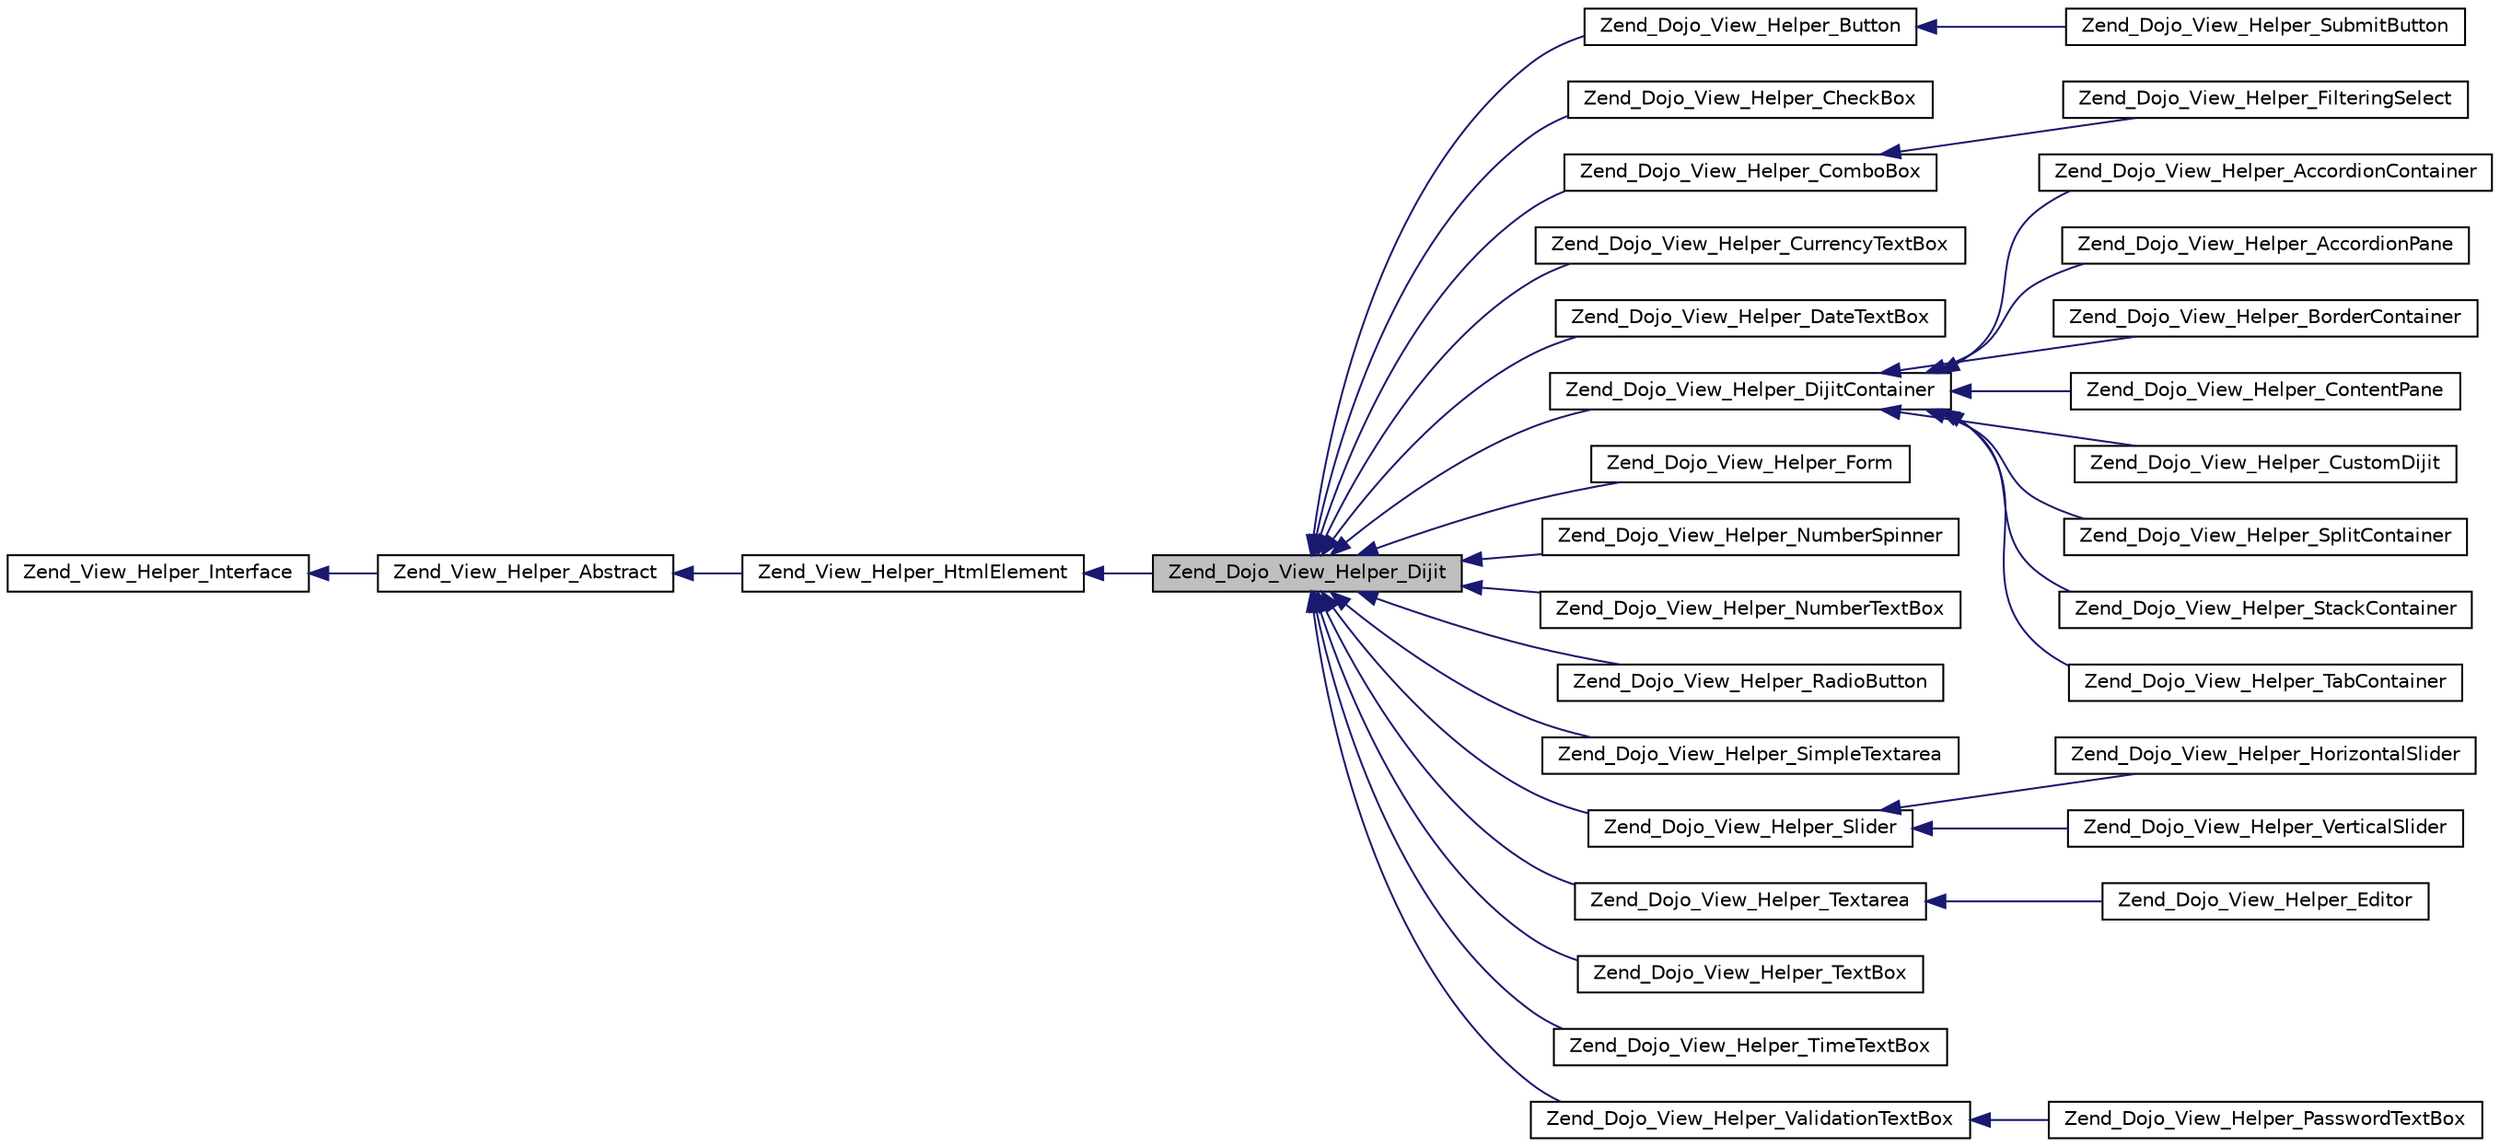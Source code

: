 digraph G
{
  edge [fontname="Helvetica",fontsize="10",labelfontname="Helvetica",labelfontsize="10"];
  node [fontname="Helvetica",fontsize="10",shape=record];
  rankdir="LR";
  Node1 [label="Zend_Dojo_View_Helper_Dijit",height=0.2,width=0.4,color="black", fillcolor="grey75", style="filled" fontcolor="black"];
  Node2 -> Node1 [dir="back",color="midnightblue",fontsize="10",style="solid",fontname="Helvetica"];
  Node2 [label="Zend_View_Helper_HtmlElement",height=0.2,width=0.4,color="black", fillcolor="white", style="filled",URL="$class_zend___view___helper___html_element.html"];
  Node3 -> Node2 [dir="back",color="midnightblue",fontsize="10",style="solid",fontname="Helvetica"];
  Node3 [label="Zend_View_Helper_Abstract",height=0.2,width=0.4,color="black", fillcolor="white", style="filled",URL="$class_zend___view___helper___abstract.html"];
  Node4 -> Node3 [dir="back",color="midnightblue",fontsize="10",style="solid",fontname="Helvetica"];
  Node4 [label="Zend_View_Helper_Interface",height=0.2,width=0.4,color="black", fillcolor="white", style="filled",URL="$interface_zend___view___helper___interface.html"];
  Node1 -> Node5 [dir="back",color="midnightblue",fontsize="10",style="solid",fontname="Helvetica"];
  Node5 [label="Zend_Dojo_View_Helper_Button",height=0.2,width=0.4,color="black", fillcolor="white", style="filled",URL="$class_zend___dojo___view___helper___button.html"];
  Node5 -> Node6 [dir="back",color="midnightblue",fontsize="10",style="solid",fontname="Helvetica"];
  Node6 [label="Zend_Dojo_View_Helper_SubmitButton",height=0.2,width=0.4,color="black", fillcolor="white", style="filled",URL="$class_zend___dojo___view___helper___submit_button.html"];
  Node1 -> Node7 [dir="back",color="midnightblue",fontsize="10",style="solid",fontname="Helvetica"];
  Node7 [label="Zend_Dojo_View_Helper_CheckBox",height=0.2,width=0.4,color="black", fillcolor="white", style="filled",URL="$class_zend___dojo___view___helper___check_box.html"];
  Node1 -> Node8 [dir="back",color="midnightblue",fontsize="10",style="solid",fontname="Helvetica"];
  Node8 [label="Zend_Dojo_View_Helper_ComboBox",height=0.2,width=0.4,color="black", fillcolor="white", style="filled",URL="$class_zend___dojo___view___helper___combo_box.html"];
  Node8 -> Node9 [dir="back",color="midnightblue",fontsize="10",style="solid",fontname="Helvetica"];
  Node9 [label="Zend_Dojo_View_Helper_FilteringSelect",height=0.2,width=0.4,color="black", fillcolor="white", style="filled",URL="$class_zend___dojo___view___helper___filtering_select.html"];
  Node1 -> Node10 [dir="back",color="midnightblue",fontsize="10",style="solid",fontname="Helvetica"];
  Node10 [label="Zend_Dojo_View_Helper_CurrencyTextBox",height=0.2,width=0.4,color="black", fillcolor="white", style="filled",URL="$class_zend___dojo___view___helper___currency_text_box.html"];
  Node1 -> Node11 [dir="back",color="midnightblue",fontsize="10",style="solid",fontname="Helvetica"];
  Node11 [label="Zend_Dojo_View_Helper_DateTextBox",height=0.2,width=0.4,color="black", fillcolor="white", style="filled",URL="$class_zend___dojo___view___helper___date_text_box.html"];
  Node1 -> Node12 [dir="back",color="midnightblue",fontsize="10",style="solid",fontname="Helvetica"];
  Node12 [label="Zend_Dojo_View_Helper_DijitContainer",height=0.2,width=0.4,color="black", fillcolor="white", style="filled",URL="$class_zend___dojo___view___helper___dijit_container.html"];
  Node12 -> Node13 [dir="back",color="midnightblue",fontsize="10",style="solid",fontname="Helvetica"];
  Node13 [label="Zend_Dojo_View_Helper_AccordionContainer",height=0.2,width=0.4,color="black", fillcolor="white", style="filled",URL="$class_zend___dojo___view___helper___accordion_container.html"];
  Node12 -> Node14 [dir="back",color="midnightblue",fontsize="10",style="solid",fontname="Helvetica"];
  Node14 [label="Zend_Dojo_View_Helper_AccordionPane",height=0.2,width=0.4,color="black", fillcolor="white", style="filled",URL="$class_zend___dojo___view___helper___accordion_pane.html"];
  Node12 -> Node15 [dir="back",color="midnightblue",fontsize="10",style="solid",fontname="Helvetica"];
  Node15 [label="Zend_Dojo_View_Helper_BorderContainer",height=0.2,width=0.4,color="black", fillcolor="white", style="filled",URL="$class_zend___dojo___view___helper___border_container.html"];
  Node12 -> Node16 [dir="back",color="midnightblue",fontsize="10",style="solid",fontname="Helvetica"];
  Node16 [label="Zend_Dojo_View_Helper_ContentPane",height=0.2,width=0.4,color="black", fillcolor="white", style="filled",URL="$class_zend___dojo___view___helper___content_pane.html"];
  Node12 -> Node17 [dir="back",color="midnightblue",fontsize="10",style="solid",fontname="Helvetica"];
  Node17 [label="Zend_Dojo_View_Helper_CustomDijit",height=0.2,width=0.4,color="black", fillcolor="white", style="filled",URL="$class_zend___dojo___view___helper___custom_dijit.html"];
  Node12 -> Node18 [dir="back",color="midnightblue",fontsize="10",style="solid",fontname="Helvetica"];
  Node18 [label="Zend_Dojo_View_Helper_SplitContainer",height=0.2,width=0.4,color="black", fillcolor="white", style="filled",URL="$class_zend___dojo___view___helper___split_container.html"];
  Node12 -> Node19 [dir="back",color="midnightblue",fontsize="10",style="solid",fontname="Helvetica"];
  Node19 [label="Zend_Dojo_View_Helper_StackContainer",height=0.2,width=0.4,color="black", fillcolor="white", style="filled",URL="$class_zend___dojo___view___helper___stack_container.html"];
  Node12 -> Node20 [dir="back",color="midnightblue",fontsize="10",style="solid",fontname="Helvetica"];
  Node20 [label="Zend_Dojo_View_Helper_TabContainer",height=0.2,width=0.4,color="black", fillcolor="white", style="filled",URL="$class_zend___dojo___view___helper___tab_container.html"];
  Node1 -> Node21 [dir="back",color="midnightblue",fontsize="10",style="solid",fontname="Helvetica"];
  Node21 [label="Zend_Dojo_View_Helper_Form",height=0.2,width=0.4,color="black", fillcolor="white", style="filled",URL="$class_zend___dojo___view___helper___form.html"];
  Node1 -> Node22 [dir="back",color="midnightblue",fontsize="10",style="solid",fontname="Helvetica"];
  Node22 [label="Zend_Dojo_View_Helper_NumberSpinner",height=0.2,width=0.4,color="black", fillcolor="white", style="filled",URL="$class_zend___dojo___view___helper___number_spinner.html"];
  Node1 -> Node23 [dir="back",color="midnightblue",fontsize="10",style="solid",fontname="Helvetica"];
  Node23 [label="Zend_Dojo_View_Helper_NumberTextBox",height=0.2,width=0.4,color="black", fillcolor="white", style="filled",URL="$class_zend___dojo___view___helper___number_text_box.html"];
  Node1 -> Node24 [dir="back",color="midnightblue",fontsize="10",style="solid",fontname="Helvetica"];
  Node24 [label="Zend_Dojo_View_Helper_RadioButton",height=0.2,width=0.4,color="black", fillcolor="white", style="filled",URL="$class_zend___dojo___view___helper___radio_button.html"];
  Node1 -> Node25 [dir="back",color="midnightblue",fontsize="10",style="solid",fontname="Helvetica"];
  Node25 [label="Zend_Dojo_View_Helper_SimpleTextarea",height=0.2,width=0.4,color="black", fillcolor="white", style="filled",URL="$class_zend___dojo___view___helper___simple_textarea.html"];
  Node1 -> Node26 [dir="back",color="midnightblue",fontsize="10",style="solid",fontname="Helvetica"];
  Node26 [label="Zend_Dojo_View_Helper_Slider",height=0.2,width=0.4,color="black", fillcolor="white", style="filled",URL="$class_zend___dojo___view___helper___slider.html"];
  Node26 -> Node27 [dir="back",color="midnightblue",fontsize="10",style="solid",fontname="Helvetica"];
  Node27 [label="Zend_Dojo_View_Helper_HorizontalSlider",height=0.2,width=0.4,color="black", fillcolor="white", style="filled",URL="$class_zend___dojo___view___helper___horizontal_slider.html"];
  Node26 -> Node28 [dir="back",color="midnightblue",fontsize="10",style="solid",fontname="Helvetica"];
  Node28 [label="Zend_Dojo_View_Helper_VerticalSlider",height=0.2,width=0.4,color="black", fillcolor="white", style="filled",URL="$class_zend___dojo___view___helper___vertical_slider.html"];
  Node1 -> Node29 [dir="back",color="midnightblue",fontsize="10",style="solid",fontname="Helvetica"];
  Node29 [label="Zend_Dojo_View_Helper_Textarea",height=0.2,width=0.4,color="black", fillcolor="white", style="filled",URL="$class_zend___dojo___view___helper___textarea.html"];
  Node29 -> Node30 [dir="back",color="midnightblue",fontsize="10",style="solid",fontname="Helvetica"];
  Node30 [label="Zend_Dojo_View_Helper_Editor",height=0.2,width=0.4,color="black", fillcolor="white", style="filled",URL="$class_zend___dojo___view___helper___editor.html"];
  Node1 -> Node31 [dir="back",color="midnightblue",fontsize="10",style="solid",fontname="Helvetica"];
  Node31 [label="Zend_Dojo_View_Helper_TextBox",height=0.2,width=0.4,color="black", fillcolor="white", style="filled",URL="$class_zend___dojo___view___helper___text_box.html"];
  Node1 -> Node32 [dir="back",color="midnightblue",fontsize="10",style="solid",fontname="Helvetica"];
  Node32 [label="Zend_Dojo_View_Helper_TimeTextBox",height=0.2,width=0.4,color="black", fillcolor="white", style="filled",URL="$class_zend___dojo___view___helper___time_text_box.html"];
  Node1 -> Node33 [dir="back",color="midnightblue",fontsize="10",style="solid",fontname="Helvetica"];
  Node33 [label="Zend_Dojo_View_Helper_ValidationTextBox",height=0.2,width=0.4,color="black", fillcolor="white", style="filled",URL="$class_zend___dojo___view___helper___validation_text_box.html"];
  Node33 -> Node34 [dir="back",color="midnightblue",fontsize="10",style="solid",fontname="Helvetica"];
  Node34 [label="Zend_Dojo_View_Helper_PasswordTextBox",height=0.2,width=0.4,color="black", fillcolor="white", style="filled",URL="$class_zend___dojo___view___helper___password_text_box.html"];
}
